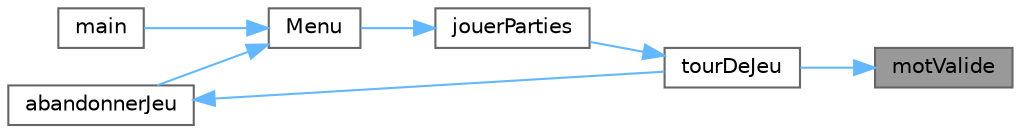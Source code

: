 digraph "motValide"
{
 // LATEX_PDF_SIZE
  bgcolor="transparent";
  edge [fontname=Helvetica,fontsize=10,labelfontname=Helvetica,labelfontsize=10];
  node [fontname=Helvetica,fontsize=10,shape=box,height=0.2,width=0.4];
  rankdir="RL";
  Node1 [id="Node000001",label="motValide",height=0.2,width=0.4,color="gray40", fillcolor="grey60", style="filled", fontcolor="black",tooltip=" "];
  Node1 -> Node2 [id="edge13_Node000001_Node000002",dir="back",color="steelblue1",style="solid",tooltip=" "];
  Node2 [id="Node000002",label="tourDeJeu",height=0.2,width=0.4,color="grey40", fillcolor="white", style="filled",URL="$sspgm_8c.html#a8c9be5841b813b76cb58fb875a726720",tooltip=" "];
  Node2 -> Node3 [id="edge14_Node000002_Node000003",dir="back",color="steelblue1",style="solid",tooltip=" "];
  Node3 [id="Node000003",label="jouerParties",height=0.2,width=0.4,color="grey40", fillcolor="white", style="filled",URL="$sspgm_8c.html#ab8b1fd45c61c8a6cbedf8a1bdb74b921",tooltip=" "];
  Node3 -> Node4 [id="edge15_Node000003_Node000004",dir="back",color="steelblue1",style="solid",tooltip=" "];
  Node4 [id="Node000004",label="Menu",height=0.2,width=0.4,color="grey40", fillcolor="white", style="filled",URL="$sspgm_8c.html#a6b0067666ba7d74453f3a3c2c61d84a6",tooltip=" "];
  Node4 -> Node5 [id="edge16_Node000004_Node000005",dir="back",color="steelblue1",style="solid",tooltip=" "];
  Node5 [id="Node000005",label="abandonnerJeu",height=0.2,width=0.4,color="grey40", fillcolor="white", style="filled",URL="$sspgm_8c.html#aec3978e0c8aa77c1ffa58169366f915c",tooltip=" "];
  Node5 -> Node2 [id="edge17_Node000005_Node000002",dir="back",color="steelblue1",style="solid",tooltip=" "];
  Node4 -> Node6 [id="edge18_Node000004_Node000006",dir="back",color="steelblue1",style="solid",tooltip=" "];
  Node6 [id="Node000006",label="main",height=0.2,width=0.4,color="grey40", fillcolor="white", style="filled",URL="$main_8c.html#ae66f6b31b5ad750f1fe042a706a4e3d4",tooltip=" "];
}
